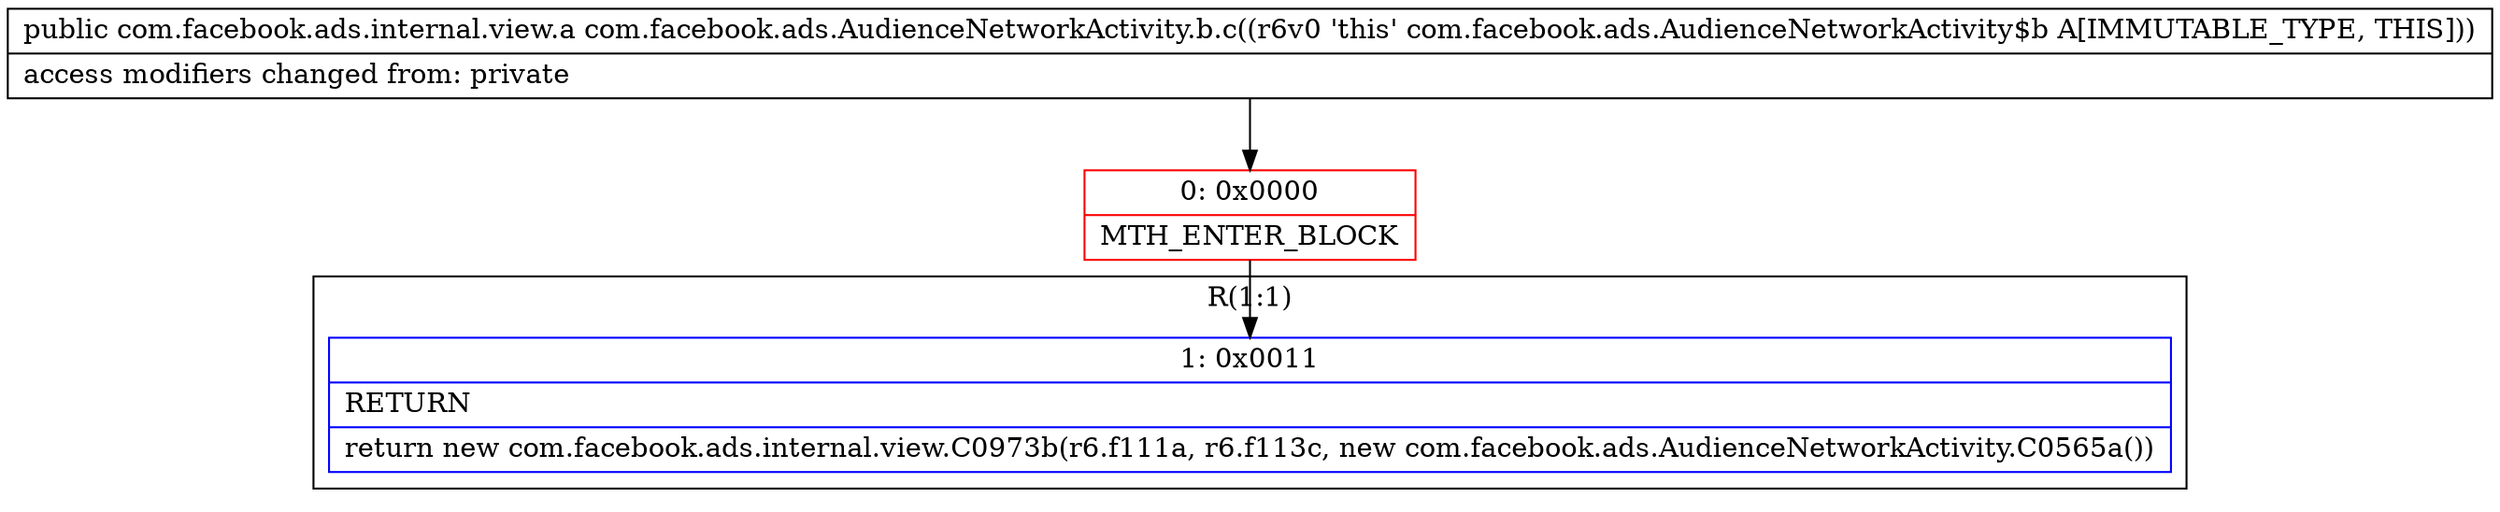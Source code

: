 digraph "CFG forcom.facebook.ads.AudienceNetworkActivity.b.c()Lcom\/facebook\/ads\/internal\/view\/a;" {
subgraph cluster_Region_1550819777 {
label = "R(1:1)";
node [shape=record,color=blue];
Node_1 [shape=record,label="{1\:\ 0x0011|RETURN\l|return new com.facebook.ads.internal.view.C0973b(r6.f111a, r6.f113c, new com.facebook.ads.AudienceNetworkActivity.C0565a())\l}"];
}
Node_0 [shape=record,color=red,label="{0\:\ 0x0000|MTH_ENTER_BLOCK\l}"];
MethodNode[shape=record,label="{public com.facebook.ads.internal.view.a com.facebook.ads.AudienceNetworkActivity.b.c((r6v0 'this' com.facebook.ads.AudienceNetworkActivity$b A[IMMUTABLE_TYPE, THIS]))  | access modifiers changed from: private\l}"];
MethodNode -> Node_0;
Node_0 -> Node_1;
}

